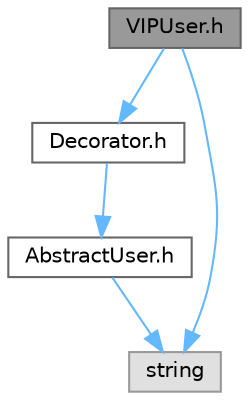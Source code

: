 digraph "VIPUser.h"
{
 // LATEX_PDF_SIZE
  bgcolor="transparent";
  edge [fontname=Helvetica,fontsize=10,labelfontname=Helvetica,labelfontsize=10];
  node [fontname=Helvetica,fontsize=10,shape=box,height=0.2,width=0.4];
  Node1 [id="Node000001",label="VIPUser.h",height=0.2,width=0.4,color="gray40", fillcolor="grey60", style="filled", fontcolor="black",tooltip="Concrete decorator that adds VIP privileges to users with priority messaging."];
  Node1 -> Node2 [id="edge1_Node000001_Node000002",color="steelblue1",style="solid",tooltip=" "];
  Node2 [id="Node000002",label="Decorator.h",height=0.2,width=0.4,color="grey40", fillcolor="white", style="filled",URL="$Decorator_8h.html",tooltip="Abstract decorator class for extending AbstractUser functionality at runtime."];
  Node2 -> Node3 [id="edge2_Node000002_Node000003",color="steelblue1",style="solid",tooltip=" "];
  Node3 [id="Node000003",label="AbstractUser.h",height=0.2,width=0.4,color="grey40", fillcolor="white", style="filled",URL="$AbstractUser_8h.html",tooltip="Abstract base class for users and decorators."];
  Node3 -> Node4 [id="edge3_Node000003_Node000004",color="steelblue1",style="solid",tooltip=" "];
  Node4 [id="Node000004",label="string",height=0.2,width=0.4,color="grey60", fillcolor="#E0E0E0", style="filled",tooltip=" "];
  Node1 -> Node4 [id="edge4_Node000001_Node000004",color="steelblue1",style="solid",tooltip=" "];
}
